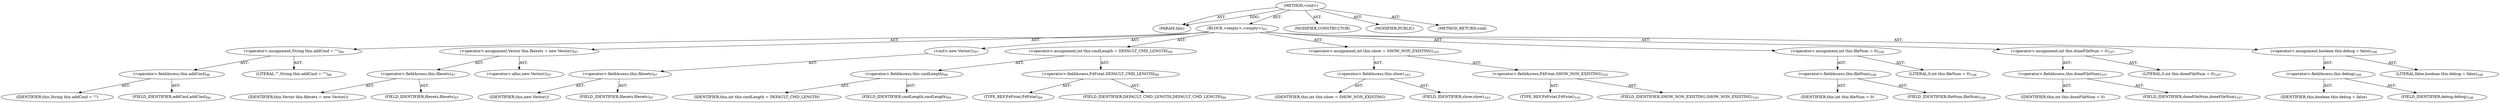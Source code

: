 digraph "&lt;init&gt;" {  
"111669149704" [label = <(METHOD,&lt;init&gt;)> ]
"115964117006" [label = <(PARAM,this)> ]
"25769803804" [label = <(BLOCK,&lt;empty&gt;,&lt;empty&gt;)<SUB>93</SUB>> ]
"30064771224" [label = <(&lt;operator&gt;.assignment,String this.addCmd = &quot;&quot;)<SUB>96</SUB>> ]
"30064771225" [label = <(&lt;operator&gt;.fieldAccess,this.addCmd)<SUB>96</SUB>> ]
"68719476836" [label = <(IDENTIFIER,this,String this.addCmd = &quot;&quot;)> ]
"55834574899" [label = <(FIELD_IDENTIFIER,addCmd,addCmd)<SUB>96</SUB>> ]
"90194313243" [label = <(LITERAL,&quot;&quot;,String this.addCmd = &quot;&quot;)<SUB>96</SUB>> ]
"30064771226" [label = <(&lt;operator&gt;.assignment,Vector this.filesets = new Vector())<SUB>97</SUB>> ]
"30064771227" [label = <(&lt;operator&gt;.fieldAccess,this.filesets)<SUB>97</SUB>> ]
"68719476837" [label = <(IDENTIFIER,this,Vector this.filesets = new Vector())> ]
"55834574900" [label = <(FIELD_IDENTIFIER,filesets,filesets)<SUB>97</SUB>> ]
"30064771228" [label = <(&lt;operator&gt;.alloc,new Vector())<SUB>97</SUB>> ]
"30064771229" [label = <(&lt;init&gt;,new Vector())<SUB>97</SUB>> ]
"30064771230" [label = <(&lt;operator&gt;.fieldAccess,this.filesets)<SUB>97</SUB>> ]
"68719476838" [label = <(IDENTIFIER,this,new Vector())> ]
"55834574901" [label = <(FIELD_IDENTIFIER,filesets,filesets)<SUB>97</SUB>> ]
"30064771231" [label = <(&lt;operator&gt;.assignment,int this.cmdLength = DEFAULT_CMD_LENGTH)<SUB>99</SUB>> ]
"30064771232" [label = <(&lt;operator&gt;.fieldAccess,this.cmdLength)<SUB>99</SUB>> ]
"68719476839" [label = <(IDENTIFIER,this,int this.cmdLength = DEFAULT_CMD_LENGTH)> ]
"55834574902" [label = <(FIELD_IDENTIFIER,cmdLength,cmdLength)<SUB>99</SUB>> ]
"30064771233" [label = <(&lt;operator&gt;.fieldAccess,P4Fstat.DEFAULT_CMD_LENGTH)<SUB>99</SUB>> ]
"180388626443" [label = <(TYPE_REF,P4Fstat,P4Fstat)<SUB>99</SUB>> ]
"55834574903" [label = <(FIELD_IDENTIFIER,DEFAULT_CMD_LENGTH,DEFAULT_CMD_LENGTH)<SUB>99</SUB>> ]
"30064771234" [label = <(&lt;operator&gt;.assignment,int this.show = SHOW_NON_EXISTING)<SUB>103</SUB>> ]
"30064771235" [label = <(&lt;operator&gt;.fieldAccess,this.show)<SUB>103</SUB>> ]
"68719476840" [label = <(IDENTIFIER,this,int this.show = SHOW_NON_EXISTING)> ]
"55834574904" [label = <(FIELD_IDENTIFIER,show,show)<SUB>103</SUB>> ]
"30064771236" [label = <(&lt;operator&gt;.fieldAccess,P4Fstat.SHOW_NON_EXISTING)<SUB>103</SUB>> ]
"180388626444" [label = <(TYPE_REF,P4Fstat,P4Fstat)<SUB>103</SUB>> ]
"55834574905" [label = <(FIELD_IDENTIFIER,SHOW_NON_EXISTING,SHOW_NON_EXISTING)<SUB>103</SUB>> ]
"30064771237" [label = <(&lt;operator&gt;.assignment,int this.fileNum = 0)<SUB>106</SUB>> ]
"30064771238" [label = <(&lt;operator&gt;.fieldAccess,this.fileNum)<SUB>106</SUB>> ]
"68719476841" [label = <(IDENTIFIER,this,int this.fileNum = 0)> ]
"55834574906" [label = <(FIELD_IDENTIFIER,fileNum,fileNum)<SUB>106</SUB>> ]
"90194313244" [label = <(LITERAL,0,int this.fileNum = 0)<SUB>106</SUB>> ]
"30064771239" [label = <(&lt;operator&gt;.assignment,int this.doneFileNum = 0)<SUB>107</SUB>> ]
"30064771240" [label = <(&lt;operator&gt;.fieldAccess,this.doneFileNum)<SUB>107</SUB>> ]
"68719476842" [label = <(IDENTIFIER,this,int this.doneFileNum = 0)> ]
"55834574907" [label = <(FIELD_IDENTIFIER,doneFileNum,doneFileNum)<SUB>107</SUB>> ]
"90194313245" [label = <(LITERAL,0,int this.doneFileNum = 0)<SUB>107</SUB>> ]
"30064771241" [label = <(&lt;operator&gt;.assignment,boolean this.debug = false)<SUB>108</SUB>> ]
"30064771242" [label = <(&lt;operator&gt;.fieldAccess,this.debug)<SUB>108</SUB>> ]
"68719476843" [label = <(IDENTIFIER,this,boolean this.debug = false)> ]
"55834574908" [label = <(FIELD_IDENTIFIER,debug,debug)<SUB>108</SUB>> ]
"90194313246" [label = <(LITERAL,false,boolean this.debug = false)<SUB>108</SUB>> ]
"133143986213" [label = <(MODIFIER,CONSTRUCTOR)> ]
"133143986214" [label = <(MODIFIER,PUBLIC)> ]
"128849018888" [label = <(METHOD_RETURN,void)> ]
  "111669149704" -> "115964117006"  [ label = "AST: "] 
  "111669149704" -> "25769803804"  [ label = "AST: "] 
  "111669149704" -> "133143986213"  [ label = "AST: "] 
  "111669149704" -> "133143986214"  [ label = "AST: "] 
  "111669149704" -> "128849018888"  [ label = "AST: "] 
  "25769803804" -> "30064771224"  [ label = "AST: "] 
  "25769803804" -> "30064771226"  [ label = "AST: "] 
  "25769803804" -> "30064771229"  [ label = "AST: "] 
  "25769803804" -> "30064771231"  [ label = "AST: "] 
  "25769803804" -> "30064771234"  [ label = "AST: "] 
  "25769803804" -> "30064771237"  [ label = "AST: "] 
  "25769803804" -> "30064771239"  [ label = "AST: "] 
  "25769803804" -> "30064771241"  [ label = "AST: "] 
  "30064771224" -> "30064771225"  [ label = "AST: "] 
  "30064771224" -> "90194313243"  [ label = "AST: "] 
  "30064771225" -> "68719476836"  [ label = "AST: "] 
  "30064771225" -> "55834574899"  [ label = "AST: "] 
  "30064771226" -> "30064771227"  [ label = "AST: "] 
  "30064771226" -> "30064771228"  [ label = "AST: "] 
  "30064771227" -> "68719476837"  [ label = "AST: "] 
  "30064771227" -> "55834574900"  [ label = "AST: "] 
  "30064771229" -> "30064771230"  [ label = "AST: "] 
  "30064771230" -> "68719476838"  [ label = "AST: "] 
  "30064771230" -> "55834574901"  [ label = "AST: "] 
  "30064771231" -> "30064771232"  [ label = "AST: "] 
  "30064771231" -> "30064771233"  [ label = "AST: "] 
  "30064771232" -> "68719476839"  [ label = "AST: "] 
  "30064771232" -> "55834574902"  [ label = "AST: "] 
  "30064771233" -> "180388626443"  [ label = "AST: "] 
  "30064771233" -> "55834574903"  [ label = "AST: "] 
  "30064771234" -> "30064771235"  [ label = "AST: "] 
  "30064771234" -> "30064771236"  [ label = "AST: "] 
  "30064771235" -> "68719476840"  [ label = "AST: "] 
  "30064771235" -> "55834574904"  [ label = "AST: "] 
  "30064771236" -> "180388626444"  [ label = "AST: "] 
  "30064771236" -> "55834574905"  [ label = "AST: "] 
  "30064771237" -> "30064771238"  [ label = "AST: "] 
  "30064771237" -> "90194313244"  [ label = "AST: "] 
  "30064771238" -> "68719476841"  [ label = "AST: "] 
  "30064771238" -> "55834574906"  [ label = "AST: "] 
  "30064771239" -> "30064771240"  [ label = "AST: "] 
  "30064771239" -> "90194313245"  [ label = "AST: "] 
  "30064771240" -> "68719476842"  [ label = "AST: "] 
  "30064771240" -> "55834574907"  [ label = "AST: "] 
  "30064771241" -> "30064771242"  [ label = "AST: "] 
  "30064771241" -> "90194313246"  [ label = "AST: "] 
  "30064771242" -> "68719476843"  [ label = "AST: "] 
  "30064771242" -> "55834574908"  [ label = "AST: "] 
  "111669149704" -> "115964117006"  [ label = "DDG: "] 
}
